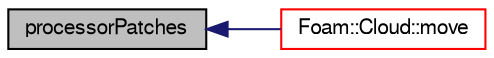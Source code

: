digraph "processorPatches"
{
  bgcolor="transparent";
  edge [fontname="FreeSans",fontsize="10",labelfontname="FreeSans",labelfontsize="10"];
  node [fontname="FreeSans",fontsize="10",shape=record];
  rankdir="LR";
  Node1 [label="processorPatches",height=0.2,width=0.4,color="black", fillcolor="grey75", style="filled" fontcolor="black"];
  Node1 -> Node2 [dir="back",color="midnightblue",fontsize="10",style="solid",fontname="FreeSans"];
  Node2 [label="Foam::Cloud::move",height=0.2,width=0.4,color="red",URL="$a00267.html#a1aa654ad94ec7ea9f8cbfd730b2bb2ce",tooltip="Move the particles. "];
}
